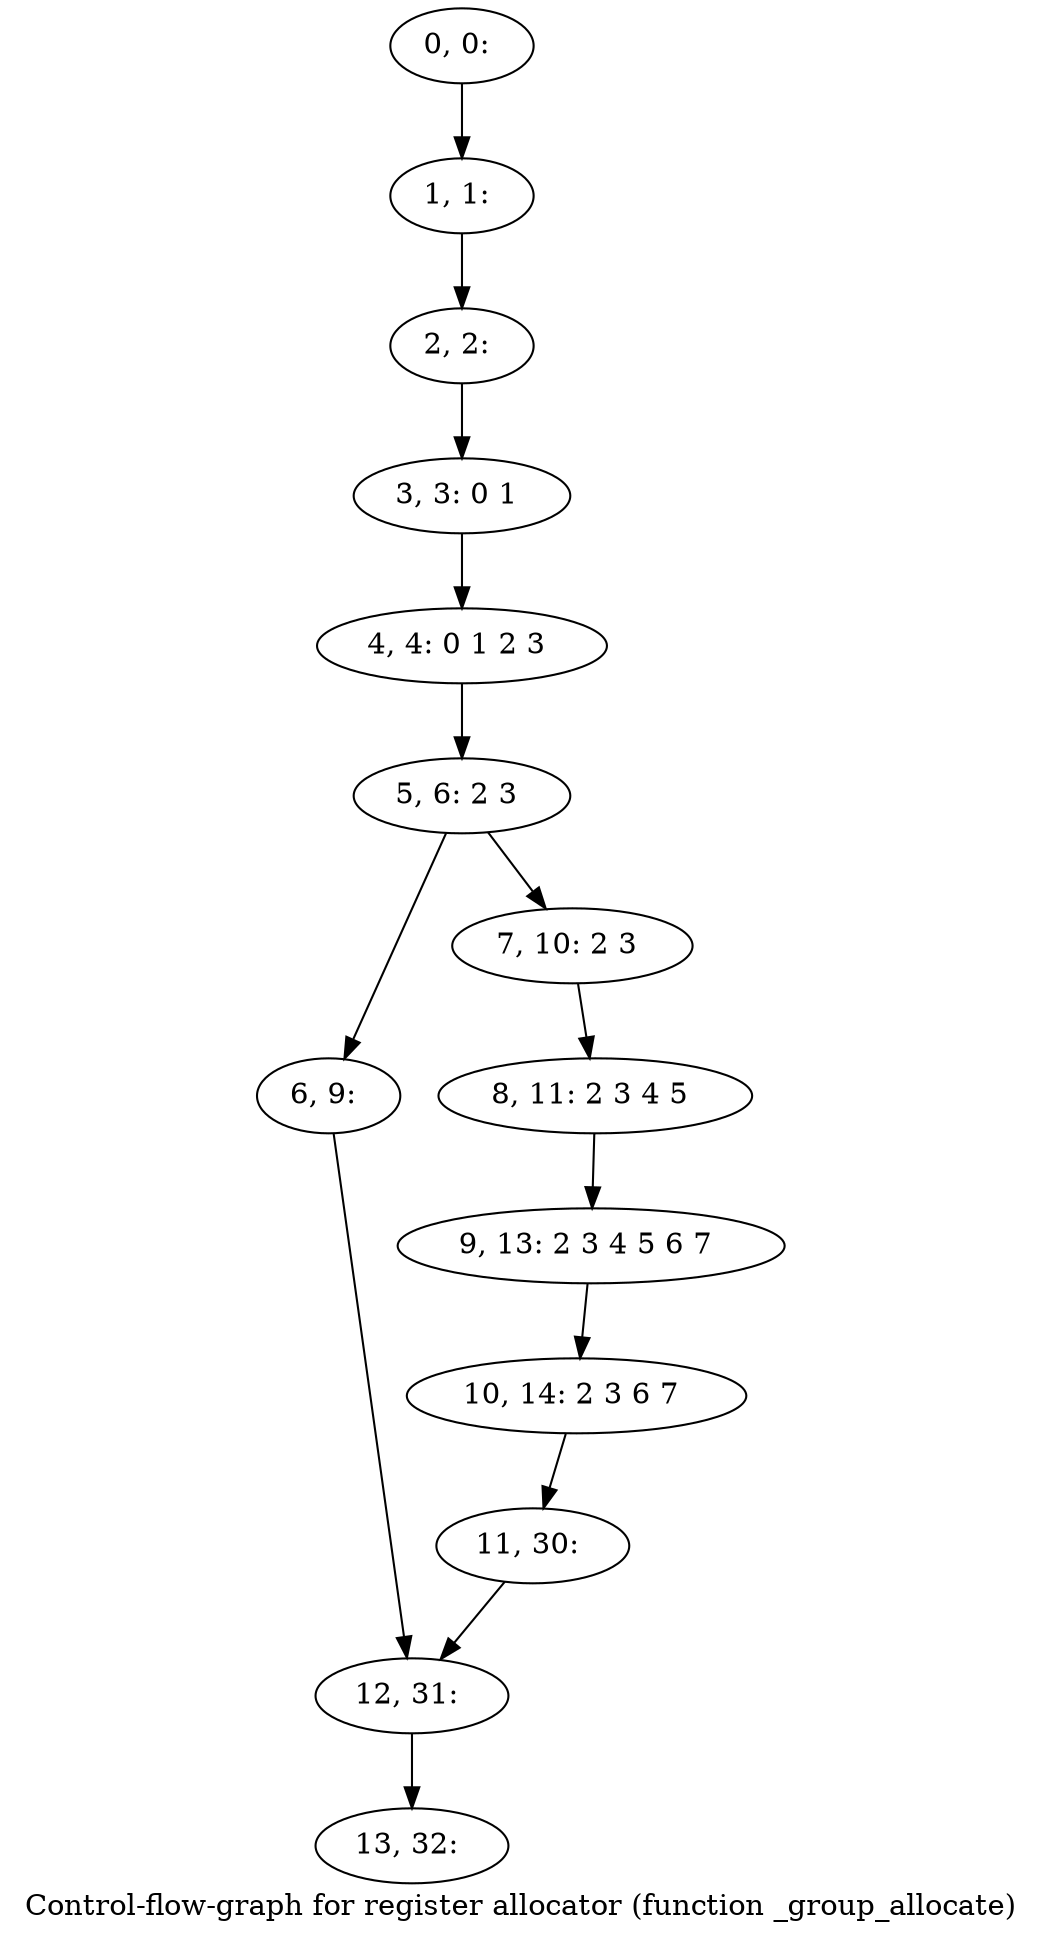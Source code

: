 digraph G {
graph [label="Control-flow-graph for register allocator (function _group_allocate)"]
0[label="0, 0: "];
1[label="1, 1: "];
2[label="2, 2: "];
3[label="3, 3: 0 1 "];
4[label="4, 4: 0 1 2 3 "];
5[label="5, 6: 2 3 "];
6[label="6, 9: "];
7[label="7, 10: 2 3 "];
8[label="8, 11: 2 3 4 5 "];
9[label="9, 13: 2 3 4 5 6 7 "];
10[label="10, 14: 2 3 6 7 "];
11[label="11, 30: "];
12[label="12, 31: "];
13[label="13, 32: "];
0->1 ;
1->2 ;
2->3 ;
3->4 ;
4->5 ;
5->6 ;
5->7 ;
6->12 ;
7->8 ;
8->9 ;
9->10 ;
10->11 ;
11->12 ;
12->13 ;
}
